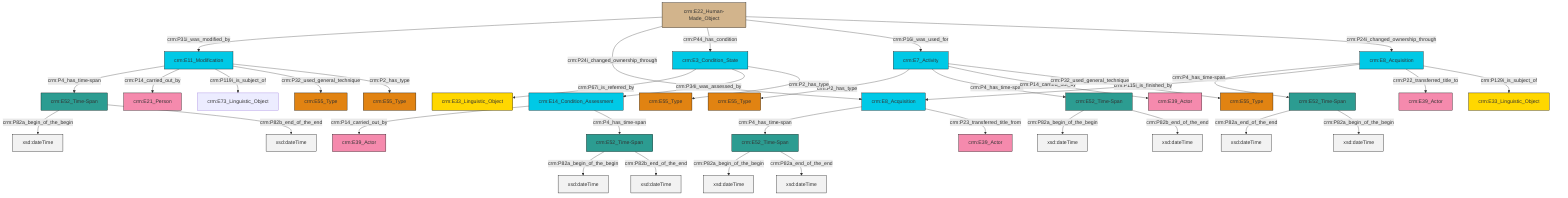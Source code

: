 graph TD
classDef Literal fill:#f2f2f2,stroke:#000000;
classDef CRM_Entity fill:#FFFFFF,stroke:#000000;
classDef Temporal_Entity fill:#00C9E6, stroke:#000000;
classDef Type fill:#E18312, stroke:#000000;
classDef Time-Span fill:#2C9C91, stroke:#000000;
classDef Appellation fill:#FFEB7F, stroke:#000000;
classDef Place fill:#008836, stroke:#000000;
classDef Persistent_Item fill:#B266B2, stroke:#000000;
classDef Conceptual_Object fill:#FFD700, stroke:#000000;
classDef Physical_Thing fill:#D2B48C, stroke:#000000;
classDef Actor fill:#f58aad, stroke:#000000;
classDef PC_Classes fill:#4ce600, stroke:#000000;
classDef Multi fill:#cccccc,stroke:#000000;

2["crm:E11_Modification"]:::Temporal_Entity -->|crm:P4_has_time-span| 3["crm:E52_Time-Span"]:::Time-Span
4["crm:E22_Human-Made_Object"]:::Physical_Thing -->|crm:P31i_was_modified_by| 2["crm:E11_Modification"]:::Temporal_Entity
4["crm:E22_Human-Made_Object"]:::Physical_Thing -->|crm:P24i_changed_ownership_through| 5["crm:E8_Acquisition"]:::Temporal_Entity
6["crm:E8_Acquisition"]:::Temporal_Entity -->|crm:P4_has_time-span| 7["crm:E52_Time-Span"]:::Time-Span
2["crm:E11_Modification"]:::Temporal_Entity -->|crm:P14_carried_out_by| 22["crm:E21_Person"]:::Actor
4["crm:E22_Human-Made_Object"]:::Physical_Thing -->|crm:P44_has_condition| 8["crm:E3_Condition_State"]:::Temporal_Entity
17["crm:E52_Time-Span"]:::Time-Span -->|crm:P82a_begin_of_the_begin| 25[xsd:dateTime]:::Literal
5["crm:E8_Acquisition"]:::Temporal_Entity -->|crm:P4_has_time-span| 14["crm:E52_Time-Span"]:::Time-Span
14["crm:E52_Time-Span"]:::Time-Span -->|crm:P82a_begin_of_the_begin| 28[xsd:dateTime]:::Literal
29["crm:E52_Time-Span"]:::Time-Span -->|crm:P82a_begin_of_the_begin| 30[xsd:dateTime]:::Literal
31["crm:E14_Condition_Assessment"]:::Temporal_Entity -->|crm:P14_carried_out_by| 26["crm:E39_Actor"]:::Actor
12["crm:E7_Activity"]:::Temporal_Entity -->|crm:P2_has_type| 32["crm:E55_Type"]:::Type
3["crm:E52_Time-Span"]:::Time-Span -->|crm:P82a_begin_of_the_begin| 33[xsd:dateTime]:::Literal
31["crm:E14_Condition_Assessment"]:::Temporal_Entity -->|crm:P4_has_time-span| 29["crm:E52_Time-Span"]:::Time-Span
6["crm:E8_Acquisition"]:::Temporal_Entity -->|crm:P115i_is_finished_by| 5["crm:E8_Acquisition"]:::Temporal_Entity
7["crm:E52_Time-Span"]:::Time-Span -->|crm:P82a_end_of_the_end| 42[xsd:dateTime]:::Literal
8["crm:E3_Condition_State"]:::Temporal_Entity -->|crm:P67i_is_referred_by| 10["crm:E33_Linguistic_Object"]:::Conceptual_Object
14["crm:E52_Time-Span"]:::Time-Span -->|crm:P82a_end_of_the_end| 46[xsd:dateTime]:::Literal
17["crm:E52_Time-Span"]:::Time-Span -->|crm:P82b_end_of_the_end| 47[xsd:dateTime]:::Literal
8["crm:E3_Condition_State"]:::Temporal_Entity -->|crm:P34i_was_assessed_by| 31["crm:E14_Condition_Assessment"]:::Temporal_Entity
8["crm:E3_Condition_State"]:::Temporal_Entity -->|crm:P2_has_type| 48["crm:E55_Type"]:::Type
12["crm:E7_Activity"]:::Temporal_Entity -->|crm:P4_has_time-span| 17["crm:E52_Time-Span"]:::Time-Span
12["crm:E7_Activity"]:::Temporal_Entity -->|crm:P14_carried_out_by| 35["crm:E39_Actor"]:::Actor
3["crm:E52_Time-Span"]:::Time-Span -->|crm:P82b_end_of_the_end| 49[xsd:dateTime]:::Literal
4["crm:E22_Human-Made_Object"]:::Physical_Thing -->|crm:P16i_was_used_for| 12["crm:E7_Activity"]:::Temporal_Entity
2["crm:E11_Modification"]:::Temporal_Entity -->|crm:P119i_is_subject_of| 19["crm:E73_Linguistic_Object"]:::Default
29["crm:E52_Time-Span"]:::Time-Span -->|crm:P82b_end_of_the_end| 53[xsd:dateTime]:::Literal
7["crm:E52_Time-Span"]:::Time-Span -->|crm:P82a_begin_of_the_begin| 54[xsd:dateTime]:::Literal
2["crm:E11_Modification"]:::Temporal_Entity -->|crm:P32_used_general_technique| 0["crm:E55_Type"]:::Type
6["crm:E8_Acquisition"]:::Temporal_Entity -->|crm:P22_transferred_title_to| 55["crm:E39_Actor"]:::Actor
4["crm:E22_Human-Made_Object"]:::Physical_Thing -->|crm:P24i_changed_ownership_through| 6["crm:E8_Acquisition"]:::Temporal_Entity
5["crm:E8_Acquisition"]:::Temporal_Entity -->|crm:P23_transferred_title_from| 23["crm:E39_Actor"]:::Actor
6["crm:E8_Acquisition"]:::Temporal_Entity -->|crm:P129i_is_subject_of| 44["crm:E33_Linguistic_Object"]:::Conceptual_Object
2["crm:E11_Modification"]:::Temporal_Entity -->|crm:P2_has_type| 51["crm:E55_Type"]:::Type
12["crm:E7_Activity"]:::Temporal_Entity -->|crm:P32_used_general_technique| 39["crm:E55_Type"]:::Type